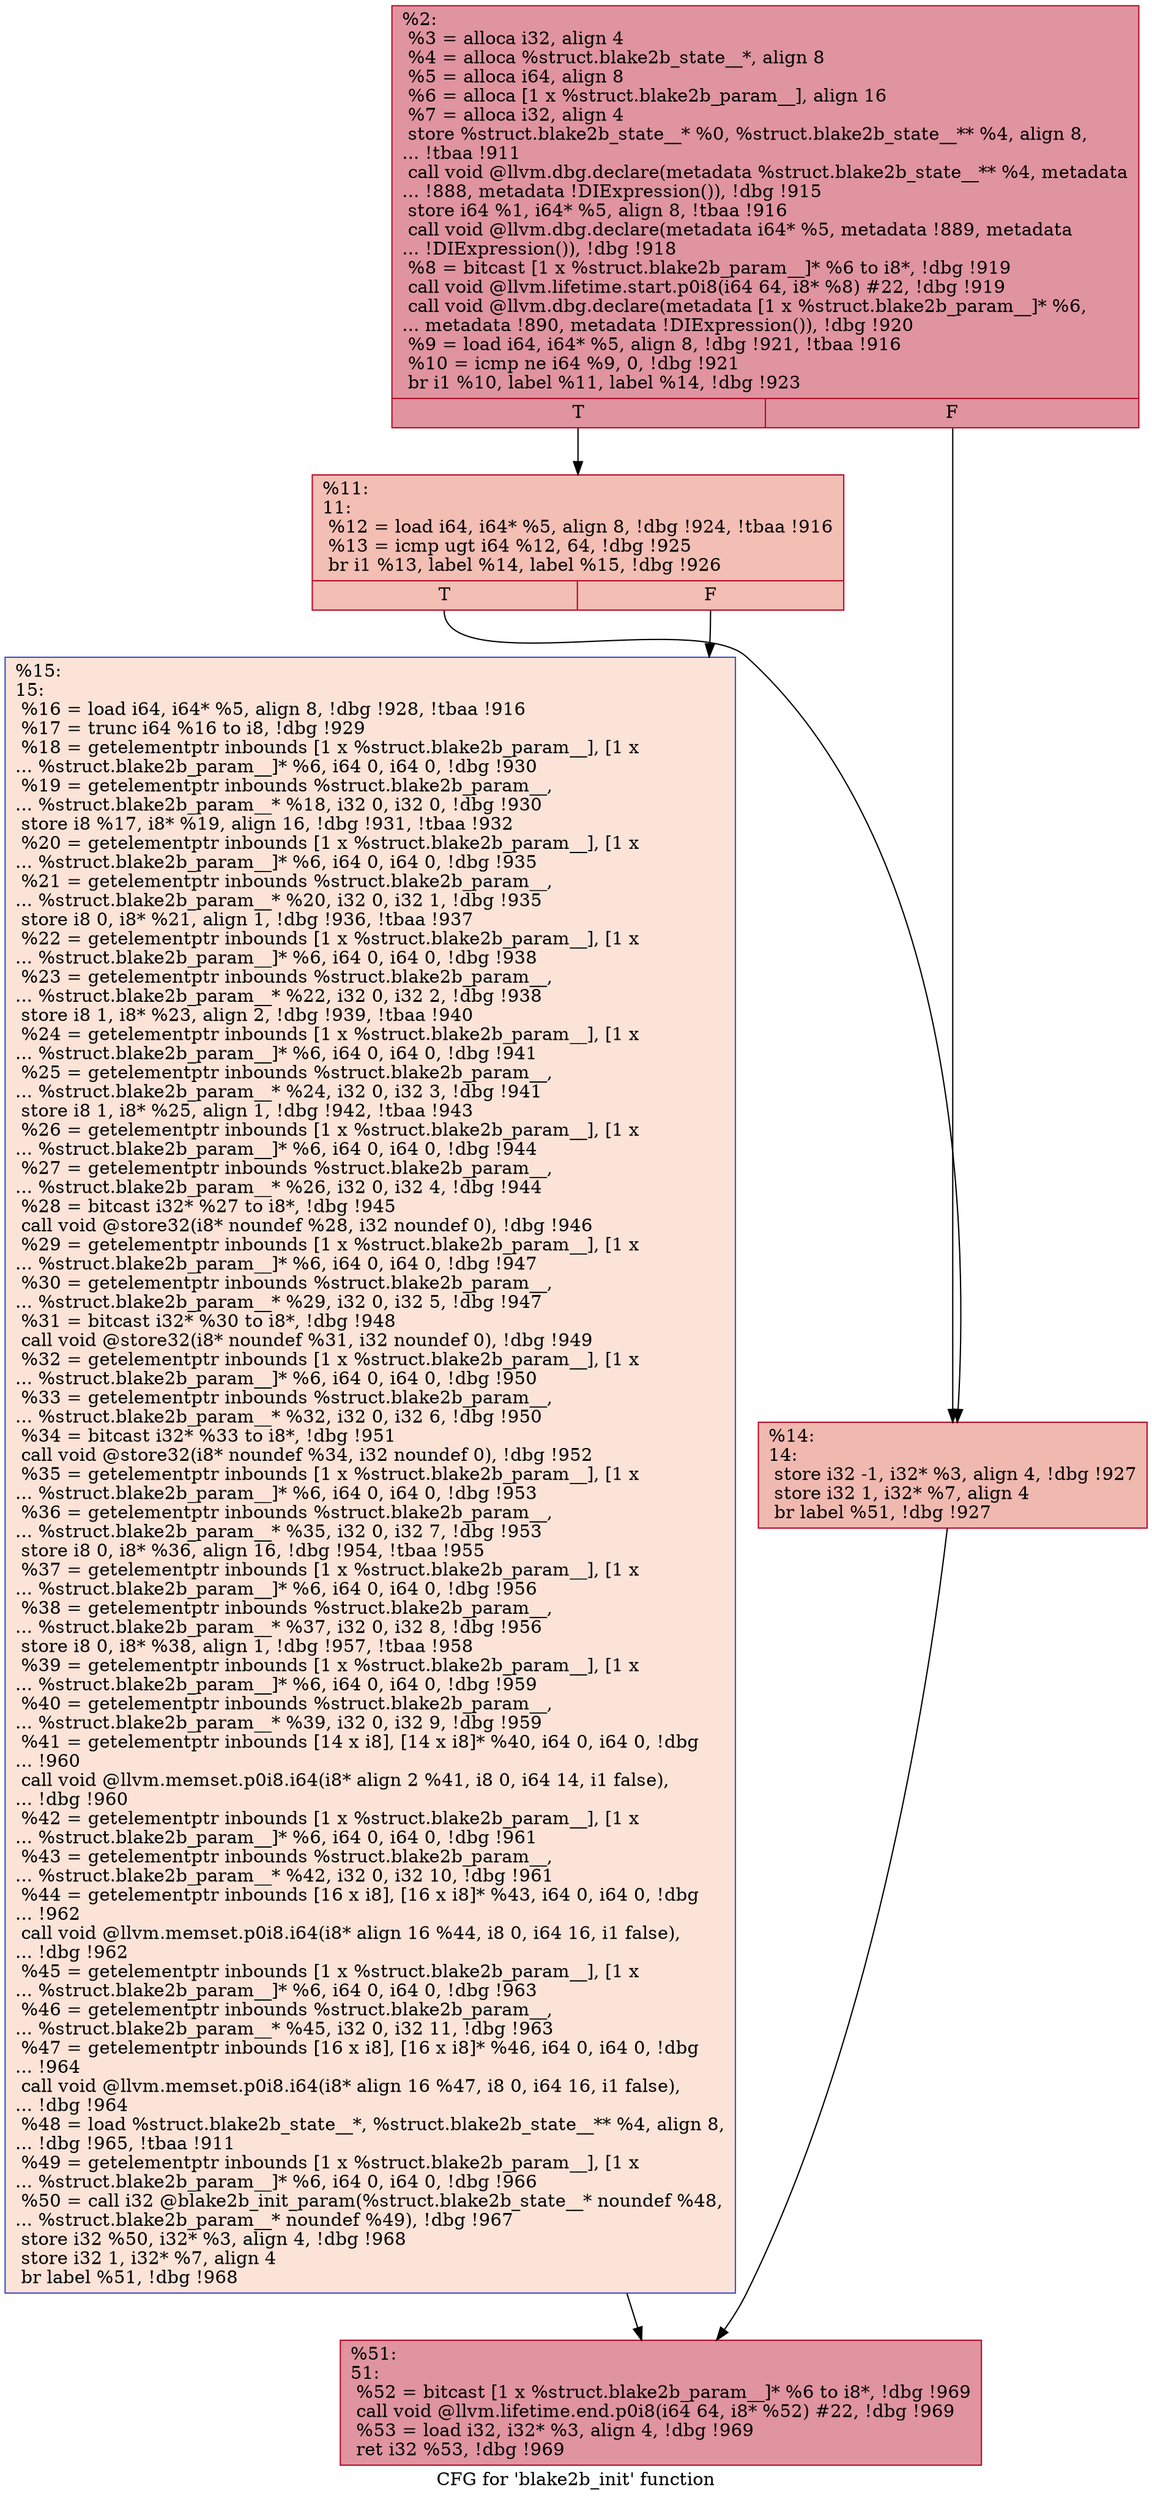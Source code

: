 digraph "CFG for 'blake2b_init' function" {
	label="CFG for 'blake2b_init' function";

	Node0x1241f20 [shape=record,color="#b70d28ff", style=filled, fillcolor="#b70d2870",label="{%2:\l  %3 = alloca i32, align 4\l  %4 = alloca %struct.blake2b_state__*, align 8\l  %5 = alloca i64, align 8\l  %6 = alloca [1 x %struct.blake2b_param__], align 16\l  %7 = alloca i32, align 4\l  store %struct.blake2b_state__* %0, %struct.blake2b_state__** %4, align 8,\l... !tbaa !911\l  call void @llvm.dbg.declare(metadata %struct.blake2b_state__** %4, metadata\l... !888, metadata !DIExpression()), !dbg !915\l  store i64 %1, i64* %5, align 8, !tbaa !916\l  call void @llvm.dbg.declare(metadata i64* %5, metadata !889, metadata\l... !DIExpression()), !dbg !918\l  %8 = bitcast [1 x %struct.blake2b_param__]* %6 to i8*, !dbg !919\l  call void @llvm.lifetime.start.p0i8(i64 64, i8* %8) #22, !dbg !919\l  call void @llvm.dbg.declare(metadata [1 x %struct.blake2b_param__]* %6,\l... metadata !890, metadata !DIExpression()), !dbg !920\l  %9 = load i64, i64* %5, align 8, !dbg !921, !tbaa !916\l  %10 = icmp ne i64 %9, 0, !dbg !921\l  br i1 %10, label %11, label %14, !dbg !923\l|{<s0>T|<s1>F}}"];
	Node0x1241f20:s0 -> Node0x1242d20;
	Node0x1241f20:s1 -> Node0x1242d70;
	Node0x1242d20 [shape=record,color="#b70d28ff", style=filled, fillcolor="#e36c5570",label="{%11:\l11:                                               \l  %12 = load i64, i64* %5, align 8, !dbg !924, !tbaa !916\l  %13 = icmp ugt i64 %12, 64, !dbg !925\l  br i1 %13, label %14, label %15, !dbg !926\l|{<s0>T|<s1>F}}"];
	Node0x1242d20:s0 -> Node0x1242d70;
	Node0x1242d20:s1 -> Node0x1242dc0;
	Node0x1242d70 [shape=record,color="#b70d28ff", style=filled, fillcolor="#de614d70",label="{%14:\l14:                                               \l  store i32 -1, i32* %3, align 4, !dbg !927\l  store i32 1, i32* %7, align 4\l  br label %51, !dbg !927\l}"];
	Node0x1242d70 -> Node0x1242e10;
	Node0x1242dc0 [shape=record,color="#3d50c3ff", style=filled, fillcolor="#f6bfa670",label="{%15:\l15:                                               \l  %16 = load i64, i64* %5, align 8, !dbg !928, !tbaa !916\l  %17 = trunc i64 %16 to i8, !dbg !929\l  %18 = getelementptr inbounds [1 x %struct.blake2b_param__], [1 x\l... %struct.blake2b_param__]* %6, i64 0, i64 0, !dbg !930\l  %19 = getelementptr inbounds %struct.blake2b_param__,\l... %struct.blake2b_param__* %18, i32 0, i32 0, !dbg !930\l  store i8 %17, i8* %19, align 16, !dbg !931, !tbaa !932\l  %20 = getelementptr inbounds [1 x %struct.blake2b_param__], [1 x\l... %struct.blake2b_param__]* %6, i64 0, i64 0, !dbg !935\l  %21 = getelementptr inbounds %struct.blake2b_param__,\l... %struct.blake2b_param__* %20, i32 0, i32 1, !dbg !935\l  store i8 0, i8* %21, align 1, !dbg !936, !tbaa !937\l  %22 = getelementptr inbounds [1 x %struct.blake2b_param__], [1 x\l... %struct.blake2b_param__]* %6, i64 0, i64 0, !dbg !938\l  %23 = getelementptr inbounds %struct.blake2b_param__,\l... %struct.blake2b_param__* %22, i32 0, i32 2, !dbg !938\l  store i8 1, i8* %23, align 2, !dbg !939, !tbaa !940\l  %24 = getelementptr inbounds [1 x %struct.blake2b_param__], [1 x\l... %struct.blake2b_param__]* %6, i64 0, i64 0, !dbg !941\l  %25 = getelementptr inbounds %struct.blake2b_param__,\l... %struct.blake2b_param__* %24, i32 0, i32 3, !dbg !941\l  store i8 1, i8* %25, align 1, !dbg !942, !tbaa !943\l  %26 = getelementptr inbounds [1 x %struct.blake2b_param__], [1 x\l... %struct.blake2b_param__]* %6, i64 0, i64 0, !dbg !944\l  %27 = getelementptr inbounds %struct.blake2b_param__,\l... %struct.blake2b_param__* %26, i32 0, i32 4, !dbg !944\l  %28 = bitcast i32* %27 to i8*, !dbg !945\l  call void @store32(i8* noundef %28, i32 noundef 0), !dbg !946\l  %29 = getelementptr inbounds [1 x %struct.blake2b_param__], [1 x\l... %struct.blake2b_param__]* %6, i64 0, i64 0, !dbg !947\l  %30 = getelementptr inbounds %struct.blake2b_param__,\l... %struct.blake2b_param__* %29, i32 0, i32 5, !dbg !947\l  %31 = bitcast i32* %30 to i8*, !dbg !948\l  call void @store32(i8* noundef %31, i32 noundef 0), !dbg !949\l  %32 = getelementptr inbounds [1 x %struct.blake2b_param__], [1 x\l... %struct.blake2b_param__]* %6, i64 0, i64 0, !dbg !950\l  %33 = getelementptr inbounds %struct.blake2b_param__,\l... %struct.blake2b_param__* %32, i32 0, i32 6, !dbg !950\l  %34 = bitcast i32* %33 to i8*, !dbg !951\l  call void @store32(i8* noundef %34, i32 noundef 0), !dbg !952\l  %35 = getelementptr inbounds [1 x %struct.blake2b_param__], [1 x\l... %struct.blake2b_param__]* %6, i64 0, i64 0, !dbg !953\l  %36 = getelementptr inbounds %struct.blake2b_param__,\l... %struct.blake2b_param__* %35, i32 0, i32 7, !dbg !953\l  store i8 0, i8* %36, align 16, !dbg !954, !tbaa !955\l  %37 = getelementptr inbounds [1 x %struct.blake2b_param__], [1 x\l... %struct.blake2b_param__]* %6, i64 0, i64 0, !dbg !956\l  %38 = getelementptr inbounds %struct.blake2b_param__,\l... %struct.blake2b_param__* %37, i32 0, i32 8, !dbg !956\l  store i8 0, i8* %38, align 1, !dbg !957, !tbaa !958\l  %39 = getelementptr inbounds [1 x %struct.blake2b_param__], [1 x\l... %struct.blake2b_param__]* %6, i64 0, i64 0, !dbg !959\l  %40 = getelementptr inbounds %struct.blake2b_param__,\l... %struct.blake2b_param__* %39, i32 0, i32 9, !dbg !959\l  %41 = getelementptr inbounds [14 x i8], [14 x i8]* %40, i64 0, i64 0, !dbg\l... !960\l  call void @llvm.memset.p0i8.i64(i8* align 2 %41, i8 0, i64 14, i1 false),\l... !dbg !960\l  %42 = getelementptr inbounds [1 x %struct.blake2b_param__], [1 x\l... %struct.blake2b_param__]* %6, i64 0, i64 0, !dbg !961\l  %43 = getelementptr inbounds %struct.blake2b_param__,\l... %struct.blake2b_param__* %42, i32 0, i32 10, !dbg !961\l  %44 = getelementptr inbounds [16 x i8], [16 x i8]* %43, i64 0, i64 0, !dbg\l... !962\l  call void @llvm.memset.p0i8.i64(i8* align 16 %44, i8 0, i64 16, i1 false),\l... !dbg !962\l  %45 = getelementptr inbounds [1 x %struct.blake2b_param__], [1 x\l... %struct.blake2b_param__]* %6, i64 0, i64 0, !dbg !963\l  %46 = getelementptr inbounds %struct.blake2b_param__,\l... %struct.blake2b_param__* %45, i32 0, i32 11, !dbg !963\l  %47 = getelementptr inbounds [16 x i8], [16 x i8]* %46, i64 0, i64 0, !dbg\l... !964\l  call void @llvm.memset.p0i8.i64(i8* align 16 %47, i8 0, i64 16, i1 false),\l... !dbg !964\l  %48 = load %struct.blake2b_state__*, %struct.blake2b_state__** %4, align 8,\l... !dbg !965, !tbaa !911\l  %49 = getelementptr inbounds [1 x %struct.blake2b_param__], [1 x\l... %struct.blake2b_param__]* %6, i64 0, i64 0, !dbg !966\l  %50 = call i32 @blake2b_init_param(%struct.blake2b_state__* noundef %48,\l... %struct.blake2b_param__* noundef %49), !dbg !967\l  store i32 %50, i32* %3, align 4, !dbg !968\l  store i32 1, i32* %7, align 4\l  br label %51, !dbg !968\l}"];
	Node0x1242dc0 -> Node0x1242e10;
	Node0x1242e10 [shape=record,color="#b70d28ff", style=filled, fillcolor="#b70d2870",label="{%51:\l51:                                               \l  %52 = bitcast [1 x %struct.blake2b_param__]* %6 to i8*, !dbg !969\l  call void @llvm.lifetime.end.p0i8(i64 64, i8* %52) #22, !dbg !969\l  %53 = load i32, i32* %3, align 4, !dbg !969\l  ret i32 %53, !dbg !969\l}"];
}
